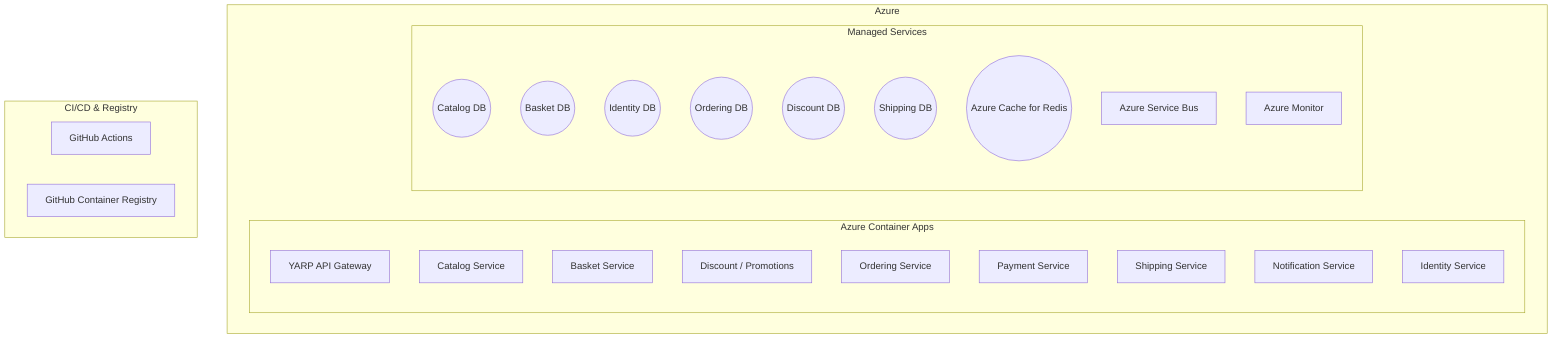 graph TD
    subgraph "Azure"
        subgraph "Azure Container Apps"
            apiGateway[YARP API Gateway]
            catalogService[Catalog Service]
            basketService[Basket Service]
            discountService[Discount / Promotions]
            orderService[Ordering Service]
            paymentService[Payment Service]
            shippingService[Shipping Service]
            notificationService[Notification Service]
            identityService[Identity Service]
        end

        subgraph "Managed Services"
            catalogDb((Catalog DB))
            basketDb((Basket DB))
            identityDb((Identity DB))
            orderDb((Ordering DB))
            discountDb((Discount DB))
            shippingDb((Shipping DB))
            cacheRedis((Azure Cache for Redis))
            messageBus[Azure Service Bus]
            azureMonitor[Azure Monitor]
        end
    end

    subgraph "CI/CD & Registry"
        ci[GitHub Actions]
        registry[GitHub Container Registry]
    end